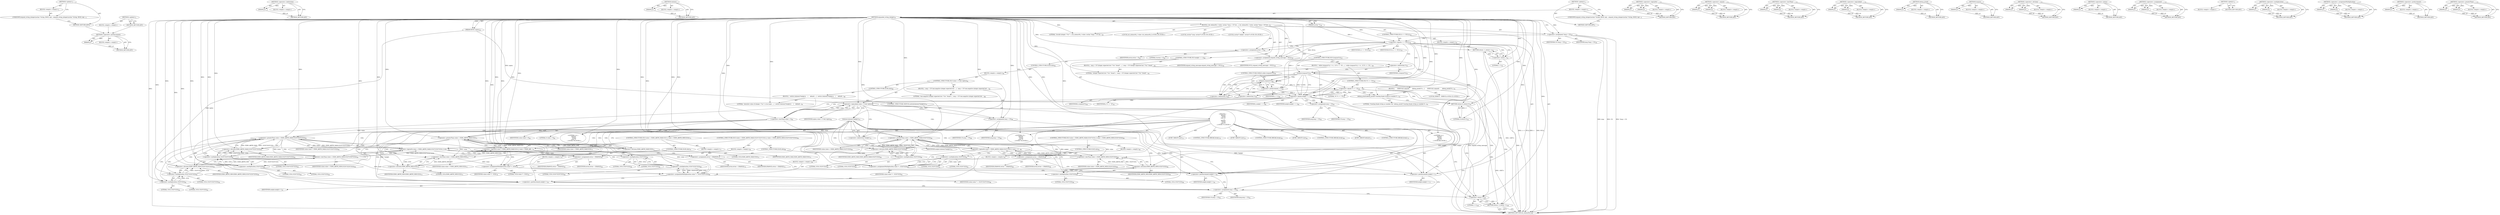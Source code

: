 digraph "&lt;operator&gt;.greaterThan" {
vulnerable_6 [label=<(METHOD,&lt;global&gt;)<SUB>1</SUB>>];
vulnerable_7 [label=<(BLOCK,&lt;empty&gt;,&lt;empty&gt;)<SUB>1</SUB>>];
vulnerable_8 [label=<(UNKNOWN,expand_string_integer(uschar *string, BOOL ispl...,expand_string_integer(uschar *string, BOOL ispl...)<SUB>1</SUB>>];
vulnerable_9 [label=<(METHOD_RETURN,ANY)<SUB>1</SUB>>];
vulnerable_14 [label=<(METHOD,&lt;global&gt;)<SUB>1</SUB>>];
vulnerable_15 [label=<(BLOCK,&lt;empty&gt;,&lt;empty&gt;)>];
vulnerable_16 [label=<(METHOD_RETURN,ANY)>];
fixed_291 [label=<(METHOD,&lt;operator&gt;.postIncrement)>];
fixed_292 [label=<(PARAM,p1)>];
fixed_293 [label=<(BLOCK,&lt;empty&gt;,&lt;empty&gt;)>];
fixed_294 [label=<(METHOD_RETURN,ANY)>];
fixed_245 [label=<(METHOD,&lt;operator&gt;.indirection)>];
fixed_246 [label=<(PARAM,p1)>];
fixed_247 [label=<(BLOCK,&lt;empty&gt;,&lt;empty&gt;)>];
fixed_248 [label=<(METHOD_RETURN,ANY)>];
fixed_267 [label=<(METHOD,tolower)>];
fixed_268 [label=<(PARAM,p1)>];
fixed_269 [label=<(BLOCK,&lt;empty&gt;,&lt;empty&gt;)>];
fixed_270 [label=<(METHOD_RETURN,ANY)>];
fixed_6 [label=<(METHOD,&lt;global&gt;)<SUB>1</SUB>>];
fixed_7 [label=<(BLOCK,&lt;empty&gt;,&lt;empty&gt;)<SUB>1</SUB>>];
fixed_8 [label=<(UNKNOWN,expand_string_integer(uschar *string, BOOL ispl...,expand_string_integer(uschar *string, BOOL ispl...)<SUB>1</SUB>>];
fixed_9 [label=<(METHOD,expanded_string_integer)<SUB>25</SUB>>];
fixed_10 [label=<(PARAM,uschar *s)<SUB>26</SUB>>];
fixed_11 [label=<(PARAM,BOOL isplus)<SUB>26</SUB>>];
fixed_12 [label=<(BLOCK,{
 int_eximarith_t value;
 uschar *msg = US&quot;inv...,{
 int_eximarith_t value;
 uschar *msg = US&quot;inv...)<SUB>27</SUB>>];
fixed_13 [label="<(LOCAL,int_eximarith_t value: int_eximarith_t)<SUB>28</SUB>>"];
fixed_14 [label="<(LOCAL,uschar* msg: uschar*)<SUB>29</SUB>>"];
fixed_15 [label=<(&lt;operator&gt;.assignment,*msg = US)<SUB>29</SUB>>];
fixed_16 [label=<(IDENTIFIER,msg,*msg = US)<SUB>29</SUB>>];
fixed_17 [label=<(IDENTIFIER,US,*msg = US)<SUB>29</SUB>>];
fixed_18 [label=<(LITERAL,&quot;invalid integer \&quot;%s\&quot;&quot;,{
 int_eximarith_t value;
 uschar *msg = US&quot;inv...)<SUB>29</SUB>>];
fixed_19 [label="<(LOCAL,uschar* endptr: uschar*)<SUB>30</SUB>>"];
fixed_20 [label=<(CONTROL_STRUCTURE,IF,if (s == NULL))<SUB>33</SUB>>];
fixed_21 [label=<(&lt;operator&gt;.equals,s == NULL)<SUB>33</SUB>>];
fixed_22 [label=<(IDENTIFIER,s,s == NULL)<SUB>33</SUB>>];
fixed_23 [label=<(IDENTIFIER,NULL,s == NULL)<SUB>33</SUB>>];
fixed_24 [label=<(BLOCK,&lt;empty&gt;,&lt;empty&gt;)<SUB>33</SUB>>];
fixed_25 [label=<(RETURN,return -1;,return -1;)<SUB>33</SUB>>];
fixed_26 [label=<(&lt;operator&gt;.minus,-1)<SUB>33</SUB>>];
fixed_27 [label=<(LITERAL,1,-1)<SUB>33</SUB>>];
fixed_28 [label=<(&lt;operator&gt;.assignment,errno = 0)<SUB>39</SUB>>];
fixed_29 [label=<(IDENTIFIER,errno,errno = 0)<SUB>39</SUB>>];
fixed_30 [label=<(LITERAL,0,errno = 0)<SUB>39</SUB>>];
fixed_31 [label=<(&lt;operator&gt;.assignment,expand_string_message = NULL)<SUB>40</SUB>>];
fixed_32 [label=<(IDENTIFIER,expand_string_message,expand_string_message = NULL)<SUB>40</SUB>>];
fixed_33 [label=<(IDENTIFIER,NULL,expand_string_message = NULL)<SUB>40</SUB>>];
fixed_34 [label=<(CONTROL_STRUCTURE,IF,if (isspace(*s)))<SUB>47</SUB>>];
fixed_35 [label=<(isspace,isspace(*s))<SUB>47</SUB>>];
fixed_36 [label=<(&lt;operator&gt;.indirection,*s)<SUB>47</SUB>>];
fixed_37 [label=<(IDENTIFIER,s,isspace(*s))<SUB>47</SUB>>];
fixed_38 [label=<(BLOCK,{
  while (isspace(*s)) ++s;
  if (*s == '\0')
...,{
  while (isspace(*s)) ++s;
  if (*s == '\0')
...)<SUB>48</SUB>>];
fixed_39 [label=<(CONTROL_STRUCTURE,WHILE,while (isspace(*s)))<SUB>49</SUB>>];
fixed_40 [label=<(isspace,isspace(*s))<SUB>49</SUB>>];
fixed_41 [label=<(&lt;operator&gt;.indirection,*s)<SUB>49</SUB>>];
fixed_42 [label=<(IDENTIFIER,s,isspace(*s))<SUB>49</SUB>>];
fixed_43 [label=<(&lt;operator&gt;.preIncrement,++s)<SUB>49</SUB>>];
fixed_44 [label=<(IDENTIFIER,s,++s)<SUB>49</SUB>>];
fixed_45 [label=<(CONTROL_STRUCTURE,IF,if (*s == '\0'))<SUB>50</SUB>>];
fixed_46 [label=<(&lt;operator&gt;.equals,*s == '\0')<SUB>50</SUB>>];
fixed_47 [label=<(&lt;operator&gt;.indirection,*s)<SUB>50</SUB>>];
fixed_48 [label=<(IDENTIFIER,s,*s == '\0')<SUB>50</SUB>>];
fixed_49 [label=<(LITERAL,'\0',*s == '\0')<SUB>50</SUB>>];
fixed_50 [label=<(BLOCK,{
      DEBUG(D_expand)
       debug_printf(&quot;tr...,{
      DEBUG(D_expand)
       debug_printf(&quot;tr...)<SUB>51</SUB>>];
fixed_51 [label="<(LOCAL,DEBUG : DEBUG)<SUB>52</SUB>>"];
fixed_52 [label=<(debug_printf,debug_printf(&quot;treating blank string as number 0...)<SUB>53</SUB>>];
fixed_53 [label=<(LITERAL,&quot;treating blank string as number 0\n&quot;,debug_printf(&quot;treating blank string as number 0...)<SUB>53</SUB>>];
fixed_54 [label=<(RETURN,return 0;,return 0;)<SUB>54</SUB>>];
fixed_55 [label=<(LITERAL,0,return 0;)<SUB>54</SUB>>];
fixed_56 [label=<(CONTROL_STRUCTURE,IF,if (endptr == s))<SUB>60</SUB>>];
fixed_57 [label=<(&lt;operator&gt;.equals,endptr == s)<SUB>60</SUB>>];
fixed_58 [label=<(IDENTIFIER,endptr,endptr == s)<SUB>60</SUB>>];
fixed_59 [label=<(IDENTIFIER,s,endptr == s)<SUB>60</SUB>>];
fixed_60 [label=<(BLOCK,{
  msg = US&quot;integer expected but \&quot;%s\&quot; found&quot;...,{
  msg = US&quot;integer expected but \&quot;%s\&quot; found&quot;...)<SUB>61</SUB>>];
fixed_61 [label=<(&lt;operator&gt;.assignment,msg = US)<SUB>62</SUB>>];
fixed_62 [label=<(IDENTIFIER,msg,msg = US)<SUB>62</SUB>>];
fixed_63 [label=<(IDENTIFIER,US,msg = US)<SUB>62</SUB>>];
fixed_64 [label=<(LITERAL,&quot;integer expected but \&quot;%s\&quot; found&quot;,{
  msg = US&quot;integer expected but \&quot;%s\&quot; found&quot;...)<SUB>62</SUB>>];
fixed_65 [label=<(CONTROL_STRUCTURE,ELSE,else)<SUB>64</SUB>>];
fixed_66 [label=<(BLOCK,&lt;empty&gt;,&lt;empty&gt;)<SUB>64</SUB>>];
fixed_67 [label=<(CONTROL_STRUCTURE,IF,if (value &lt; 0 &amp;&amp; isplus))<SUB>64</SUB>>];
fixed_68 [label=<(&lt;operator&gt;.logicalAnd,value &lt; 0 &amp;&amp; isplus)<SUB>64</SUB>>];
fixed_69 [label=<(&lt;operator&gt;.lessThan,value &lt; 0)<SUB>64</SUB>>];
fixed_70 [label=<(IDENTIFIER,value,value &lt; 0)<SUB>64</SUB>>];
fixed_71 [label=<(LITERAL,0,value &lt; 0)<SUB>64</SUB>>];
fixed_72 [label=<(IDENTIFIER,isplus,value &lt; 0 &amp;&amp; isplus)<SUB>64</SUB>>];
fixed_73 [label=<(BLOCK,{
  msg = US&quot;non-negative integer expected but ...,{
  msg = US&quot;non-negative integer expected but ...)<SUB>65</SUB>>];
fixed_74 [label=<(&lt;operator&gt;.assignment,msg = US)<SUB>66</SUB>>];
fixed_75 [label=<(IDENTIFIER,msg,msg = US)<SUB>66</SUB>>];
fixed_76 [label=<(IDENTIFIER,US,msg = US)<SUB>66</SUB>>];
fixed_77 [label=<(LITERAL,&quot;non-negative integer expected but \&quot;%s\&quot; found&quot;,{
  msg = US&quot;non-negative integer expected but ...)<SUB>66</SUB>>];
fixed_78 [label=<(CONTROL_STRUCTURE,ELSE,else)<SUB>69</SUB>>];
fixed_79 [label=<(BLOCK,{
  switch (tolower(*endptr))
    {
    default...,{
  switch (tolower(*endptr))
    {
    default...)<SUB>69</SUB>>];
fixed_80 [label=<(CONTROL_STRUCTURE,SWITCH,switch(tolower(*endptr)))<SUB>70</SUB>>];
fixed_81 [label=<(tolower,tolower(*endptr))<SUB>70</SUB>>];
fixed_82 [label=<(&lt;operator&gt;.indirection,*endptr)<SUB>70</SUB>>];
fixed_83 [label=<(IDENTIFIER,endptr,tolower(*endptr))<SUB>70</SUB>>];
fixed_84 [label="<(BLOCK,{
    default:
      break;
    case 'k':
     ...,{
    default:
      break;
    case 'k':
     ...)<SUB>71</SUB>>"];
fixed_85 [label=<(JUMP_TARGET,default)<SUB>72</SUB>>];
fixed_86 [label=<(CONTROL_STRUCTURE,BREAK,break;)<SUB>73</SUB>>];
fixed_87 [label=<(JUMP_TARGET,case)<SUB>74</SUB>>];
fixed_88 [label="<(LITERAL,'k',{
    default:
      break;
    case 'k':
     ...)<SUB>74</SUB>>"];
fixed_89 [label=<(CONTROL_STRUCTURE,IF,if (value &gt; EXIM_ARITH_MAX/1024 || value &lt; EXIM_ARITH_MIN/1024))<SUB>75</SUB>>];
fixed_90 [label=<(&lt;operator&gt;.logicalOr,value &gt; EXIM_ARITH_MAX/1024 || value &lt; EXIM_ARI...)<SUB>75</SUB>>];
fixed_91 [label=<(&lt;operator&gt;.greaterThan,value &gt; EXIM_ARITH_MAX/1024)<SUB>75</SUB>>];
fixed_92 [label=<(IDENTIFIER,value,value &gt; EXIM_ARITH_MAX/1024)<SUB>75</SUB>>];
fixed_93 [label=<(&lt;operator&gt;.division,EXIM_ARITH_MAX/1024)<SUB>75</SUB>>];
fixed_94 [label=<(IDENTIFIER,EXIM_ARITH_MAX,EXIM_ARITH_MAX/1024)<SUB>75</SUB>>];
fixed_95 [label=<(LITERAL,1024,EXIM_ARITH_MAX/1024)<SUB>75</SUB>>];
fixed_96 [label=<(&lt;operator&gt;.lessThan,value &lt; EXIM_ARITH_MIN/1024)<SUB>75</SUB>>];
fixed_97 [label=<(IDENTIFIER,value,value &lt; EXIM_ARITH_MIN/1024)<SUB>75</SUB>>];
fixed_98 [label=<(&lt;operator&gt;.division,EXIM_ARITH_MIN/1024)<SUB>75</SUB>>];
fixed_99 [label=<(IDENTIFIER,EXIM_ARITH_MIN,EXIM_ARITH_MIN/1024)<SUB>75</SUB>>];
fixed_100 [label=<(LITERAL,1024,EXIM_ARITH_MIN/1024)<SUB>75</SUB>>];
fixed_101 [label=<(BLOCK,&lt;empty&gt;,&lt;empty&gt;)<SUB>75</SUB>>];
fixed_102 [label=<(&lt;operator&gt;.assignment,errno = ERANGE)<SUB>75</SUB>>];
fixed_103 [label=<(IDENTIFIER,errno,errno = ERANGE)<SUB>75</SUB>>];
fixed_104 [label=<(IDENTIFIER,ERANGE,errno = ERANGE)<SUB>75</SUB>>];
fixed_105 [label=<(CONTROL_STRUCTURE,ELSE,else)<SUB>76</SUB>>];
fixed_106 [label=<(BLOCK,&lt;empty&gt;,&lt;empty&gt;)<SUB>76</SUB>>];
fixed_107 [label=<(&lt;operator&gt;.assignmentMultiplication,value *= 1024)<SUB>76</SUB>>];
fixed_108 [label=<(IDENTIFIER,value,value *= 1024)<SUB>76</SUB>>];
fixed_109 [label=<(LITERAL,1024,value *= 1024)<SUB>76</SUB>>];
fixed_110 [label=<(&lt;operator&gt;.postIncrement,endptr++)<SUB>77</SUB>>];
fixed_111 [label=<(IDENTIFIER,endptr,endptr++)<SUB>77</SUB>>];
fixed_112 [label=<(CONTROL_STRUCTURE,BREAK,break;)<SUB>78</SUB>>];
fixed_113 [label=<(JUMP_TARGET,case)<SUB>79</SUB>>];
fixed_114 [label="<(LITERAL,'m',{
    default:
      break;
    case 'k':
     ...)<SUB>79</SUB>>"];
fixed_115 [label=<(CONTROL_STRUCTURE,IF,if (value &gt; EXIM_ARITH_MAX/(1024*1024) || value &lt; EXIM_ARITH_MIN/(1024*1024)))<SUB>80</SUB>>];
fixed_116 [label=<(&lt;operator&gt;.logicalOr,value &gt; EXIM_ARITH_MAX/(1024*1024) || value &lt; E...)<SUB>80</SUB>>];
fixed_117 [label=<(&lt;operator&gt;.greaterThan,value &gt; EXIM_ARITH_MAX/(1024*1024))<SUB>80</SUB>>];
fixed_118 [label=<(IDENTIFIER,value,value &gt; EXIM_ARITH_MAX/(1024*1024))<SUB>80</SUB>>];
fixed_119 [label=<(&lt;operator&gt;.division,EXIM_ARITH_MAX/(1024*1024))<SUB>80</SUB>>];
fixed_120 [label=<(IDENTIFIER,EXIM_ARITH_MAX,EXIM_ARITH_MAX/(1024*1024))<SUB>80</SUB>>];
fixed_121 [label=<(&lt;operator&gt;.multiplication,1024*1024)<SUB>80</SUB>>];
fixed_122 [label=<(LITERAL,1024,1024*1024)<SUB>80</SUB>>];
fixed_123 [label=<(LITERAL,1024,1024*1024)<SUB>80</SUB>>];
fixed_124 [label=<(&lt;operator&gt;.lessThan,value &lt; EXIM_ARITH_MIN/(1024*1024))<SUB>80</SUB>>];
fixed_125 [label=<(IDENTIFIER,value,value &lt; EXIM_ARITH_MIN/(1024*1024))<SUB>80</SUB>>];
fixed_126 [label=<(&lt;operator&gt;.division,EXIM_ARITH_MIN/(1024*1024))<SUB>80</SUB>>];
fixed_127 [label=<(IDENTIFIER,EXIM_ARITH_MIN,EXIM_ARITH_MIN/(1024*1024))<SUB>80</SUB>>];
fixed_128 [label=<(&lt;operator&gt;.multiplication,1024*1024)<SUB>80</SUB>>];
fixed_129 [label=<(LITERAL,1024,1024*1024)<SUB>80</SUB>>];
fixed_130 [label=<(LITERAL,1024,1024*1024)<SUB>80</SUB>>];
fixed_131 [label=<(BLOCK,&lt;empty&gt;,&lt;empty&gt;)<SUB>80</SUB>>];
fixed_132 [label=<(&lt;operator&gt;.assignment,errno = ERANGE)<SUB>80</SUB>>];
fixed_133 [label=<(IDENTIFIER,errno,errno = ERANGE)<SUB>80</SUB>>];
fixed_134 [label=<(IDENTIFIER,ERANGE,errno = ERANGE)<SUB>80</SUB>>];
fixed_135 [label=<(CONTROL_STRUCTURE,ELSE,else)<SUB>81</SUB>>];
fixed_136 [label=<(BLOCK,&lt;empty&gt;,&lt;empty&gt;)<SUB>81</SUB>>];
fixed_137 [label=<(&lt;operator&gt;.assignmentMultiplication,value *= 1024*1024)<SUB>81</SUB>>];
fixed_138 [label=<(IDENTIFIER,value,value *= 1024*1024)<SUB>81</SUB>>];
fixed_139 [label=<(&lt;operator&gt;.multiplication,1024*1024)<SUB>81</SUB>>];
fixed_140 [label=<(LITERAL,1024,1024*1024)<SUB>81</SUB>>];
fixed_141 [label=<(LITERAL,1024,1024*1024)<SUB>81</SUB>>];
fixed_142 [label=<(&lt;operator&gt;.postIncrement,endptr++)<SUB>82</SUB>>];
fixed_143 [label=<(IDENTIFIER,endptr,endptr++)<SUB>82</SUB>>];
fixed_144 [label=<(CONTROL_STRUCTURE,BREAK,break;)<SUB>83</SUB>>];
fixed_145 [label=<(JUMP_TARGET,case)<SUB>84</SUB>>];
fixed_146 [label="<(LITERAL,'g',{
    default:
      break;
    case 'k':
     ...)<SUB>84</SUB>>"];
fixed_147 [label=<(CONTROL_STRUCTURE,IF,if (value &gt; EXIM_ARITH_MAX/(1024*1024*1024) || value &lt; EXIM_ARITH_MIN/(1024*1024*1024)))<SUB>85</SUB>>];
fixed_148 [label=<(&lt;operator&gt;.logicalOr,value &gt; EXIM_ARITH_MAX/(1024*1024*1024) || valu...)<SUB>85</SUB>>];
fixed_149 [label=<(&lt;operator&gt;.greaterThan,value &gt; EXIM_ARITH_MAX/(1024*1024*1024))<SUB>85</SUB>>];
fixed_150 [label=<(IDENTIFIER,value,value &gt; EXIM_ARITH_MAX/(1024*1024*1024))<SUB>85</SUB>>];
fixed_151 [label=<(&lt;operator&gt;.division,EXIM_ARITH_MAX/(1024*1024*1024))<SUB>85</SUB>>];
fixed_152 [label=<(IDENTIFIER,EXIM_ARITH_MAX,EXIM_ARITH_MAX/(1024*1024*1024))<SUB>85</SUB>>];
fixed_153 [label=<(&lt;operator&gt;.multiplication,1024*1024*1024)<SUB>85</SUB>>];
fixed_154 [label=<(&lt;operator&gt;.multiplication,1024*1024)<SUB>85</SUB>>];
fixed_155 [label=<(LITERAL,1024,1024*1024)<SUB>85</SUB>>];
fixed_156 [label=<(LITERAL,1024,1024*1024)<SUB>85</SUB>>];
fixed_157 [label=<(LITERAL,1024,1024*1024*1024)<SUB>85</SUB>>];
fixed_158 [label=<(&lt;operator&gt;.lessThan,value &lt; EXIM_ARITH_MIN/(1024*1024*1024))<SUB>85</SUB>>];
fixed_159 [label=<(IDENTIFIER,value,value &lt; EXIM_ARITH_MIN/(1024*1024*1024))<SUB>85</SUB>>];
fixed_160 [label=<(&lt;operator&gt;.division,EXIM_ARITH_MIN/(1024*1024*1024))<SUB>85</SUB>>];
fixed_161 [label=<(IDENTIFIER,EXIM_ARITH_MIN,EXIM_ARITH_MIN/(1024*1024*1024))<SUB>85</SUB>>];
fixed_162 [label=<(&lt;operator&gt;.multiplication,1024*1024*1024)<SUB>85</SUB>>];
fixed_163 [label=<(&lt;operator&gt;.multiplication,1024*1024)<SUB>85</SUB>>];
fixed_164 [label=<(LITERAL,1024,1024*1024)<SUB>85</SUB>>];
fixed_165 [label=<(LITERAL,1024,1024*1024)<SUB>85</SUB>>];
fixed_166 [label=<(LITERAL,1024,1024*1024*1024)<SUB>85</SUB>>];
fixed_167 [label=<(BLOCK,&lt;empty&gt;,&lt;empty&gt;)<SUB>85</SUB>>];
fixed_168 [label=<(&lt;operator&gt;.assignment,errno = ERANGE)<SUB>85</SUB>>];
fixed_169 [label=<(IDENTIFIER,errno,errno = ERANGE)<SUB>85</SUB>>];
fixed_170 [label=<(IDENTIFIER,ERANGE,errno = ERANGE)<SUB>85</SUB>>];
fixed_171 [label=<(CONTROL_STRUCTURE,ELSE,else)<SUB>86</SUB>>];
fixed_172 [label=<(BLOCK,&lt;empty&gt;,&lt;empty&gt;)<SUB>86</SUB>>];
fixed_173 [label=<(&lt;operator&gt;.assignmentMultiplication,value *= 1024*1024*1024)<SUB>86</SUB>>];
fixed_174 [label=<(IDENTIFIER,value,value *= 1024*1024*1024)<SUB>86</SUB>>];
fixed_175 [label=<(&lt;operator&gt;.multiplication,1024*1024*1024)<SUB>86</SUB>>];
fixed_176 [label=<(&lt;operator&gt;.multiplication,1024*1024)<SUB>86</SUB>>];
fixed_177 [label=<(LITERAL,1024,1024*1024)<SUB>86</SUB>>];
fixed_178 [label=<(LITERAL,1024,1024*1024)<SUB>86</SUB>>];
fixed_179 [label=<(LITERAL,1024,1024*1024*1024)<SUB>86</SUB>>];
fixed_180 [label=<(&lt;operator&gt;.postIncrement,endptr++)<SUB>87</SUB>>];
fixed_181 [label=<(IDENTIFIER,endptr,endptr++)<SUB>87</SUB>>];
fixed_182 [label=<(CONTROL_STRUCTURE,BREAK,break;)<SUB>88</SUB>>];
fixed_183 [label=<(&lt;operator&gt;.assignment,msg = US)<SUB>91</SUB>>];
fixed_184 [label=<(IDENTIFIER,msg,msg = US)<SUB>91</SUB>>];
fixed_185 [label=<(IDENTIFIER,US,msg = US)<SUB>91</SUB>>];
fixed_186 [label=<(LITERAL,&quot;absolute value of integer \&quot;%s\&quot; is too large ...,{
  switch (tolower(*endptr))
    {
    default...)<SUB>91</SUB>>];
fixed_187 [label=<(RETURN,return -2;,return -2;)<SUB>100</SUB>>];
fixed_188 [label=<(&lt;operator&gt;.minus,-2)<SUB>100</SUB>>];
fixed_189 [label=<(LITERAL,2,-2)<SUB>100</SUB>>];
fixed_190 [label=<(METHOD_RETURN,int_eximarith_t)<SUB>25</SUB>>];
fixed_192 [label=<(METHOD_RETURN,ANY)<SUB>1</SUB>>];
fixed_271 [label=<(METHOD,&lt;operator&gt;.logicalOr)>];
fixed_272 [label=<(PARAM,p1)>];
fixed_273 [label=<(PARAM,p2)>];
fixed_274 [label=<(BLOCK,&lt;empty&gt;,&lt;empty&gt;)>];
fixed_275 [label=<(METHOD_RETURN,ANY)>];
fixed_232 [label=<(METHOD,&lt;operator&gt;.equals)>];
fixed_233 [label=<(PARAM,p1)>];
fixed_234 [label=<(PARAM,p2)>];
fixed_235 [label=<(BLOCK,&lt;empty&gt;,&lt;empty&gt;)>];
fixed_236 [label=<(METHOD_RETURN,ANY)>];
fixed_262 [label=<(METHOD,&lt;operator&gt;.lessThan)>];
fixed_263 [label=<(PARAM,p1)>];
fixed_264 [label=<(PARAM,p2)>];
fixed_265 [label=<(BLOCK,&lt;empty&gt;,&lt;empty&gt;)>];
fixed_266 [label=<(METHOD_RETURN,ANY)>];
fixed_257 [label=<(METHOD,&lt;operator&gt;.logicalAnd)>];
fixed_258 [label=<(PARAM,p1)>];
fixed_259 [label=<(PARAM,p2)>];
fixed_260 [label=<(BLOCK,&lt;empty&gt;,&lt;empty&gt;)>];
fixed_261 [label=<(METHOD_RETURN,ANY)>];
fixed_253 [label=<(METHOD,debug_printf)>];
fixed_254 [label=<(PARAM,p1)>];
fixed_255 [label=<(BLOCK,&lt;empty&gt;,&lt;empty&gt;)>];
fixed_256 [label=<(METHOD_RETURN,ANY)>];
fixed_241 [label=<(METHOD,isspace)>];
fixed_242 [label=<(PARAM,p1)>];
fixed_243 [label=<(BLOCK,&lt;empty&gt;,&lt;empty&gt;)>];
fixed_244 [label=<(METHOD_RETURN,ANY)>];
fixed_281 [label=<(METHOD,&lt;operator&gt;.division)>];
fixed_282 [label=<(PARAM,p1)>];
fixed_283 [label=<(PARAM,p2)>];
fixed_284 [label=<(BLOCK,&lt;empty&gt;,&lt;empty&gt;)>];
fixed_285 [label=<(METHOD_RETURN,ANY)>];
fixed_237 [label=<(METHOD,&lt;operator&gt;.minus)>];
fixed_238 [label=<(PARAM,p1)>];
fixed_239 [label=<(BLOCK,&lt;empty&gt;,&lt;empty&gt;)>];
fixed_240 [label=<(METHOD_RETURN,ANY)>];
fixed_227 [label=<(METHOD,&lt;operator&gt;.assignment)>];
fixed_228 [label=<(PARAM,p1)>];
fixed_229 [label=<(PARAM,p2)>];
fixed_230 [label=<(BLOCK,&lt;empty&gt;,&lt;empty&gt;)>];
fixed_231 [label=<(METHOD_RETURN,ANY)>];
fixed_221 [label=<(METHOD,&lt;global&gt;)<SUB>1</SUB>>];
fixed_222 [label=<(BLOCK,&lt;empty&gt;,&lt;empty&gt;)>];
fixed_223 [label=<(METHOD_RETURN,ANY)>];
fixed_295 [label=<(METHOD,&lt;operator&gt;.multiplication)>];
fixed_296 [label=<(PARAM,p1)>];
fixed_297 [label=<(PARAM,p2)>];
fixed_298 [label=<(BLOCK,&lt;empty&gt;,&lt;empty&gt;)>];
fixed_299 [label=<(METHOD_RETURN,ANY)>];
fixed_286 [label=<(METHOD,&lt;operator&gt;.assignmentMultiplication)>];
fixed_287 [label=<(PARAM,p1)>];
fixed_288 [label=<(PARAM,p2)>];
fixed_289 [label=<(BLOCK,&lt;empty&gt;,&lt;empty&gt;)>];
fixed_290 [label=<(METHOD_RETURN,ANY)>];
fixed_249 [label=<(METHOD,&lt;operator&gt;.preIncrement)>];
fixed_250 [label=<(PARAM,p1)>];
fixed_251 [label=<(BLOCK,&lt;empty&gt;,&lt;empty&gt;)>];
fixed_252 [label=<(METHOD_RETURN,ANY)>];
fixed_276 [label=<(METHOD,&lt;operator&gt;.greaterThan)>];
fixed_277 [label=<(PARAM,p1)>];
fixed_278 [label=<(PARAM,p2)>];
fixed_279 [label=<(BLOCK,&lt;empty&gt;,&lt;empty&gt;)>];
fixed_280 [label=<(METHOD_RETURN,ANY)>];
vulnerable_6 -> vulnerable_7  [key=0, label="AST: "];
vulnerable_6 -> vulnerable_9  [key=0, label="AST: "];
vulnerable_6 -> vulnerable_8  [key=0, label="CFG: "];
vulnerable_7 -> vulnerable_8  [key=0, label="AST: "];
vulnerable_8 -> vulnerable_9  [key=0, label="CFG: "];
vulnerable_9 -> fixed_291  [key=0];
vulnerable_14 -> vulnerable_15  [key=0, label="AST: "];
vulnerable_14 -> vulnerable_16  [key=0, label="AST: "];
vulnerable_14 -> vulnerable_16  [key=1, label="CFG: "];
vulnerable_15 -> fixed_291  [key=0];
vulnerable_16 -> fixed_291  [key=0];
fixed_291 -> fixed_292  [key=0, label="AST: "];
fixed_291 -> fixed_292  [key=1, label="DDG: "];
fixed_291 -> fixed_293  [key=0, label="AST: "];
fixed_291 -> fixed_294  [key=0, label="AST: "];
fixed_291 -> fixed_294  [key=1, label="CFG: "];
fixed_292 -> fixed_294  [key=0, label="DDG: p1"];
fixed_245 -> fixed_246  [key=0, label="AST: "];
fixed_245 -> fixed_246  [key=1, label="DDG: "];
fixed_245 -> fixed_247  [key=0, label="AST: "];
fixed_245 -> fixed_248  [key=0, label="AST: "];
fixed_245 -> fixed_248  [key=1, label="CFG: "];
fixed_246 -> fixed_248  [key=0, label="DDG: p1"];
fixed_267 -> fixed_268  [key=0, label="AST: "];
fixed_267 -> fixed_268  [key=1, label="DDG: "];
fixed_267 -> fixed_269  [key=0, label="AST: "];
fixed_267 -> fixed_270  [key=0, label="AST: "];
fixed_267 -> fixed_270  [key=1, label="CFG: "];
fixed_268 -> fixed_270  [key=0, label="DDG: p1"];
fixed_6 -> fixed_7  [key=0, label="AST: "];
fixed_6 -> fixed_192  [key=0, label="AST: "];
fixed_6 -> fixed_8  [key=0, label="CFG: "];
fixed_7 -> fixed_8  [key=0, label="AST: "];
fixed_7 -> fixed_9  [key=0, label="AST: "];
fixed_8 -> fixed_192  [key=0, label="CFG: "];
fixed_9 -> fixed_10  [key=0, label="AST: "];
fixed_9 -> fixed_10  [key=1, label="DDG: "];
fixed_9 -> fixed_11  [key=0, label="AST: "];
fixed_9 -> fixed_11  [key=1, label="DDG: "];
fixed_9 -> fixed_12  [key=0, label="AST: "];
fixed_9 -> fixed_190  [key=0, label="AST: "];
fixed_9 -> fixed_15  [key=0, label="CFG: "];
fixed_9 -> fixed_15  [key=1, label="DDG: "];
fixed_9 -> fixed_18  [key=0, label="DDG: "];
fixed_9 -> fixed_28  [key=0, label="DDG: "];
fixed_9 -> fixed_31  [key=0, label="DDG: "];
fixed_9 -> fixed_21  [key=0, label="DDG: "];
fixed_9 -> fixed_57  [key=0, label="DDG: "];
fixed_9 -> fixed_61  [key=0, label="DDG: "];
fixed_9 -> fixed_64  [key=0, label="DDG: "];
fixed_9 -> fixed_188  [key=0, label="DDG: "];
fixed_9 -> fixed_26  [key=0, label="DDG: "];
fixed_9 -> fixed_43  [key=0, label="DDG: "];
fixed_9 -> fixed_46  [key=0, label="DDG: "];
fixed_9 -> fixed_54  [key=0, label="DDG: "];
fixed_9 -> fixed_52  [key=0, label="DDG: "];
fixed_9 -> fixed_55  [key=0, label="DDG: "];
fixed_9 -> fixed_68  [key=0, label="DDG: "];
fixed_9 -> fixed_74  [key=0, label="DDG: "];
fixed_9 -> fixed_77  [key=0, label="DDG: "];
fixed_9 -> fixed_69  [key=0, label="DDG: "];
fixed_9 -> fixed_183  [key=0, label="DDG: "];
fixed_9 -> fixed_186  [key=0, label="DDG: "];
fixed_9 -> fixed_88  [key=0, label="DDG: "];
fixed_9 -> fixed_114  [key=0, label="DDG: "];
fixed_9 -> fixed_146  [key=0, label="DDG: "];
fixed_9 -> fixed_110  [key=0, label="DDG: "];
fixed_9 -> fixed_142  [key=0, label="DDG: "];
fixed_9 -> fixed_180  [key=0, label="DDG: "];
fixed_9 -> fixed_102  [key=0, label="DDG: "];
fixed_9 -> fixed_132  [key=0, label="DDG: "];
fixed_9 -> fixed_168  [key=0, label="DDG: "];
fixed_9 -> fixed_91  [key=0, label="DDG: "];
fixed_9 -> fixed_96  [key=0, label="DDG: "];
fixed_9 -> fixed_107  [key=0, label="DDG: "];
fixed_9 -> fixed_117  [key=0, label="DDG: "];
fixed_9 -> fixed_124  [key=0, label="DDG: "];
fixed_9 -> fixed_149  [key=0, label="DDG: "];
fixed_9 -> fixed_158  [key=0, label="DDG: "];
fixed_9 -> fixed_93  [key=0, label="DDG: "];
fixed_9 -> fixed_98  [key=0, label="DDG: "];
fixed_9 -> fixed_119  [key=0, label="DDG: "];
fixed_9 -> fixed_126  [key=0, label="DDG: "];
fixed_9 -> fixed_137  [key=0, label="DDG: "];
fixed_9 -> fixed_151  [key=0, label="DDG: "];
fixed_9 -> fixed_160  [key=0, label="DDG: "];
fixed_9 -> fixed_173  [key=0, label="DDG: "];
fixed_9 -> fixed_121  [key=0, label="DDG: "];
fixed_9 -> fixed_128  [key=0, label="DDG: "];
fixed_9 -> fixed_139  [key=0, label="DDG: "];
fixed_9 -> fixed_153  [key=0, label="DDG: "];
fixed_9 -> fixed_162  [key=0, label="DDG: "];
fixed_9 -> fixed_175  [key=0, label="DDG: "];
fixed_9 -> fixed_154  [key=0, label="DDG: "];
fixed_9 -> fixed_163  [key=0, label="DDG: "];
fixed_9 -> fixed_176  [key=0, label="DDG: "];
fixed_10 -> fixed_21  [key=0, label="DDG: s"];
fixed_11 -> fixed_190  [key=0, label="DDG: isplus"];
fixed_11 -> fixed_68  [key=0, label="DDG: isplus"];
fixed_12 -> fixed_13  [key=0, label="AST: "];
fixed_12 -> fixed_14  [key=0, label="AST: "];
fixed_12 -> fixed_15  [key=0, label="AST: "];
fixed_12 -> fixed_18  [key=0, label="AST: "];
fixed_12 -> fixed_19  [key=0, label="AST: "];
fixed_12 -> fixed_20  [key=0, label="AST: "];
fixed_12 -> fixed_28  [key=0, label="AST: "];
fixed_12 -> fixed_31  [key=0, label="AST: "];
fixed_12 -> fixed_34  [key=0, label="AST: "];
fixed_12 -> fixed_56  [key=0, label="AST: "];
fixed_12 -> fixed_187  [key=0, label="AST: "];
fixed_15 -> fixed_16  [key=0, label="AST: "];
fixed_15 -> fixed_17  [key=0, label="AST: "];
fixed_15 -> fixed_21  [key=0, label="CFG: "];
fixed_15 -> fixed_190  [key=0, label="DDG: msg"];
fixed_15 -> fixed_190  [key=1, label="DDG: US"];
fixed_15 -> fixed_190  [key=2, label="DDG: *msg = US"];
fixed_20 -> fixed_21  [key=0, label="AST: "];
fixed_20 -> fixed_24  [key=0, label="AST: "];
fixed_21 -> fixed_22  [key=0, label="AST: "];
fixed_21 -> fixed_23  [key=0, label="AST: "];
fixed_21 -> fixed_26  [key=0, label="CFG: "];
fixed_21 -> fixed_26  [key=1, label="CDG: "];
fixed_21 -> fixed_28  [key=0, label="CFG: "];
fixed_21 -> fixed_28  [key=1, label="CDG: "];
fixed_21 -> fixed_190  [key=0, label="DDG: s"];
fixed_21 -> fixed_190  [key=1, label="DDG: NULL"];
fixed_21 -> fixed_190  [key=2, label="DDG: s == NULL"];
fixed_21 -> fixed_31  [key=0, label="DDG: NULL"];
fixed_21 -> fixed_31  [key=1, label="CDG: "];
fixed_21 -> fixed_57  [key=0, label="DDG: s"];
fixed_21 -> fixed_43  [key=0, label="DDG: s"];
fixed_21 -> fixed_25  [key=0, label="CDG: "];
fixed_21 -> fixed_35  [key=0, label="CDG: "];
fixed_21 -> fixed_36  [key=0, label="CDG: "];
fixed_24 -> fixed_25  [key=0, label="AST: "];
fixed_25 -> fixed_26  [key=0, label="AST: "];
fixed_25 -> fixed_190  [key=0, label="CFG: "];
fixed_25 -> fixed_190  [key=1, label="DDG: &lt;RET&gt;"];
fixed_26 -> fixed_27  [key=0, label="AST: "];
fixed_26 -> fixed_25  [key=0, label="CFG: "];
fixed_26 -> fixed_25  [key=1, label="DDG: -1"];
fixed_26 -> fixed_190  [key=0, label="DDG: -1"];
fixed_28 -> fixed_29  [key=0, label="AST: "];
fixed_28 -> fixed_30  [key=0, label="AST: "];
fixed_28 -> fixed_31  [key=0, label="CFG: "];
fixed_31 -> fixed_32  [key=0, label="AST: "];
fixed_31 -> fixed_33  [key=0, label="AST: "];
fixed_31 -> fixed_36  [key=0, label="CFG: "];
fixed_31 -> fixed_190  [key=0, label="DDG: expand_string_message"];
fixed_34 -> fixed_35  [key=0, label="AST: "];
fixed_34 -> fixed_38  [key=0, label="AST: "];
fixed_35 -> fixed_36  [key=0, label="AST: "];
fixed_35 -> fixed_41  [key=0, label="CFG: "];
fixed_35 -> fixed_41  [key=1, label="CDG: "];
fixed_35 -> fixed_57  [key=0, label="CFG: "];
fixed_35 -> fixed_57  [key=1, label="DDG: *s"];
fixed_35 -> fixed_57  [key=2, label="CDG: "];
fixed_35 -> fixed_40  [key=0, label="DDG: *s"];
fixed_35 -> fixed_40  [key=1, label="CDG: "];
fixed_35 -> fixed_188  [key=0, label="CDG: "];
fixed_35 -> fixed_187  [key=0, label="CDG: "];
fixed_35 -> fixed_47  [key=0, label="CDG: "];
fixed_35 -> fixed_46  [key=0, label="CDG: "];
fixed_36 -> fixed_37  [key=0, label="AST: "];
fixed_36 -> fixed_35  [key=0, label="CFG: "];
fixed_38 -> fixed_39  [key=0, label="AST: "];
fixed_38 -> fixed_45  [key=0, label="AST: "];
fixed_39 -> fixed_40  [key=0, label="AST: "];
fixed_39 -> fixed_43  [key=0, label="AST: "];
fixed_40 -> fixed_41  [key=0, label="AST: "];
fixed_40 -> fixed_41  [key=1, label="CDG: "];
fixed_40 -> fixed_43  [key=0, label="CFG: "];
fixed_40 -> fixed_43  [key=1, label="DDG: *s"];
fixed_40 -> fixed_43  [key=2, label="CDG: "];
fixed_40 -> fixed_47  [key=0, label="CFG: "];
fixed_40 -> fixed_46  [key=0, label="DDG: *s"];
fixed_40 -> fixed_40  [key=0, label="CDG: "];
fixed_41 -> fixed_42  [key=0, label="AST: "];
fixed_41 -> fixed_40  [key=0, label="CFG: "];
fixed_43 -> fixed_44  [key=0, label="AST: "];
fixed_43 -> fixed_41  [key=0, label="CFG: "];
fixed_43 -> fixed_57  [key=0, label="DDG: s"];
fixed_45 -> fixed_46  [key=0, label="AST: "];
fixed_45 -> fixed_50  [key=0, label="AST: "];
fixed_46 -> fixed_47  [key=0, label="AST: "];
fixed_46 -> fixed_49  [key=0, label="AST: "];
fixed_46 -> fixed_52  [key=0, label="CFG: "];
fixed_46 -> fixed_52  [key=1, label="CDG: "];
fixed_46 -> fixed_57  [key=0, label="CFG: "];
fixed_46 -> fixed_57  [key=1, label="DDG: *s"];
fixed_46 -> fixed_57  [key=2, label="CDG: "];
fixed_46 -> fixed_188  [key=0, label="CDG: "];
fixed_46 -> fixed_187  [key=0, label="CDG: "];
fixed_46 -> fixed_54  [key=0, label="CDG: "];
fixed_47 -> fixed_48  [key=0, label="AST: "];
fixed_47 -> fixed_46  [key=0, label="CFG: "];
fixed_50 -> fixed_51  [key=0, label="AST: "];
fixed_50 -> fixed_52  [key=0, label="AST: "];
fixed_50 -> fixed_54  [key=0, label="AST: "];
fixed_52 -> fixed_53  [key=0, label="AST: "];
fixed_52 -> fixed_54  [key=0, label="CFG: "];
fixed_54 -> fixed_55  [key=0, label="AST: "];
fixed_54 -> fixed_190  [key=0, label="CFG: "];
fixed_54 -> fixed_190  [key=1, label="DDG: &lt;RET&gt;"];
fixed_55 -> fixed_54  [key=0, label="DDG: 0"];
fixed_56 -> fixed_57  [key=0, label="AST: "];
fixed_56 -> fixed_60  [key=0, label="AST: "];
fixed_56 -> fixed_65  [key=0, label="AST: "];
fixed_57 -> fixed_58  [key=0, label="AST: "];
fixed_57 -> fixed_59  [key=0, label="AST: "];
fixed_57 -> fixed_61  [key=0, label="CFG: "];
fixed_57 -> fixed_61  [key=1, label="CDG: "];
fixed_57 -> fixed_69  [key=0, label="CFG: "];
fixed_57 -> fixed_69  [key=1, label="CDG: "];
fixed_57 -> fixed_110  [key=0, label="DDG: endptr"];
fixed_57 -> fixed_142  [key=0, label="DDG: endptr"];
fixed_57 -> fixed_180  [key=0, label="DDG: endptr"];
fixed_57 -> fixed_68  [key=0, label="CDG: "];
fixed_60 -> fixed_61  [key=0, label="AST: "];
fixed_60 -> fixed_64  [key=0, label="AST: "];
fixed_61 -> fixed_62  [key=0, label="AST: "];
fixed_61 -> fixed_63  [key=0, label="AST: "];
fixed_61 -> fixed_188  [key=0, label="CFG: "];
fixed_65 -> fixed_66  [key=0, label="AST: "];
fixed_66 -> fixed_67  [key=0, label="AST: "];
fixed_67 -> fixed_68  [key=0, label="AST: "];
fixed_67 -> fixed_73  [key=0, label="AST: "];
fixed_67 -> fixed_78  [key=0, label="AST: "];
fixed_68 -> fixed_69  [key=0, label="AST: "];
fixed_68 -> fixed_72  [key=0, label="AST: "];
fixed_68 -> fixed_74  [key=0, label="CFG: "];
fixed_68 -> fixed_74  [key=1, label="CDG: "];
fixed_68 -> fixed_82  [key=0, label="CFG: "];
fixed_68 -> fixed_82  [key=1, label="CDG: "];
fixed_68 -> fixed_81  [key=0, label="CDG: "];
fixed_68 -> fixed_183  [key=0, label="CDG: "];
fixed_69 -> fixed_70  [key=0, label="AST: "];
fixed_69 -> fixed_71  [key=0, label="AST: "];
fixed_69 -> fixed_68  [key=0, label="CFG: "];
fixed_69 -> fixed_68  [key=1, label="DDG: value"];
fixed_69 -> fixed_68  [key=2, label="DDG: 0"];
fixed_69 -> fixed_91  [key=0, label="DDG: value"];
fixed_69 -> fixed_117  [key=0, label="DDG: value"];
fixed_69 -> fixed_149  [key=0, label="DDG: value"];
fixed_73 -> fixed_74  [key=0, label="AST: "];
fixed_73 -> fixed_77  [key=0, label="AST: "];
fixed_74 -> fixed_75  [key=0, label="AST: "];
fixed_74 -> fixed_76  [key=0, label="AST: "];
fixed_74 -> fixed_188  [key=0, label="CFG: "];
fixed_78 -> fixed_79  [key=0, label="AST: "];
fixed_79 -> fixed_80  [key=0, label="AST: "];
fixed_79 -> fixed_183  [key=0, label="AST: "];
fixed_79 -> fixed_186  [key=0, label="AST: "];
fixed_80 -> fixed_81  [key=0, label="AST: "];
fixed_80 -> fixed_84  [key=0, label="AST: "];
fixed_81 -> fixed_82  [key=0, label="AST: "];
fixed_81 -> fixed_183  [key=0, label="CFG: "];
fixed_81 -> fixed_93  [key=0, label="CFG: "];
fixed_81 -> fixed_93  [key=1, label="CDG: "];
fixed_81 -> fixed_121  [key=0, label="CFG: "];
fixed_81 -> fixed_121  [key=1, label="CDG: "];
fixed_81 -> fixed_154  [key=0, label="CFG: "];
fixed_81 -> fixed_154  [key=1, label="CDG: "];
fixed_81 -> fixed_110  [key=0, label="DDG: *endptr"];
fixed_81 -> fixed_110  [key=1, label="CDG: "];
fixed_81 -> fixed_142  [key=0, label="DDG: *endptr"];
fixed_81 -> fixed_142  [key=1, label="CDG: "];
fixed_81 -> fixed_180  [key=0, label="DDG: *endptr"];
fixed_81 -> fixed_180  [key=1, label="CDG: "];
fixed_81 -> fixed_149  [key=0, label="CDG: "];
fixed_81 -> fixed_151  [key=0, label="CDG: "];
fixed_81 -> fixed_119  [key=0, label="CDG: "];
fixed_81 -> fixed_153  [key=0, label="CDG: "];
fixed_81 -> fixed_91  [key=0, label="CDG: "];
fixed_81 -> fixed_148  [key=0, label="CDG: "];
fixed_81 -> fixed_90  [key=0, label="CDG: "];
fixed_81 -> fixed_116  [key=0, label="CDG: "];
fixed_81 -> fixed_117  [key=0, label="CDG: "];
fixed_82 -> fixed_83  [key=0, label="AST: "];
fixed_82 -> fixed_81  [key=0, label="CFG: "];
fixed_84 -> fixed_85  [key=0, label="AST: "];
fixed_84 -> fixed_86  [key=0, label="AST: "];
fixed_84 -> fixed_87  [key=0, label="AST: "];
fixed_84 -> fixed_88  [key=0, label="AST: "];
fixed_84 -> fixed_89  [key=0, label="AST: "];
fixed_84 -> fixed_110  [key=0, label="AST: "];
fixed_84 -> fixed_112  [key=0, label="AST: "];
fixed_84 -> fixed_113  [key=0, label="AST: "];
fixed_84 -> fixed_114  [key=0, label="AST: "];
fixed_84 -> fixed_115  [key=0, label="AST: "];
fixed_84 -> fixed_142  [key=0, label="AST: "];
fixed_84 -> fixed_144  [key=0, label="AST: "];
fixed_84 -> fixed_145  [key=0, label="AST: "];
fixed_84 -> fixed_146  [key=0, label="AST: "];
fixed_84 -> fixed_147  [key=0, label="AST: "];
fixed_84 -> fixed_180  [key=0, label="AST: "];
fixed_84 -> fixed_182  [key=0, label="AST: "];
fixed_89 -> fixed_90  [key=0, label="AST: "];
fixed_89 -> fixed_101  [key=0, label="AST: "];
fixed_89 -> fixed_105  [key=0, label="AST: "];
fixed_90 -> fixed_91  [key=0, label="AST: "];
fixed_90 -> fixed_96  [key=0, label="AST: "];
fixed_90 -> fixed_102  [key=0, label="CFG: "];
fixed_90 -> fixed_102  [key=1, label="CDG: "];
fixed_90 -> fixed_107  [key=0, label="CFG: "];
fixed_90 -> fixed_107  [key=1, label="CDG: "];
fixed_91 -> fixed_92  [key=0, label="AST: "];
fixed_91 -> fixed_93  [key=0, label="AST: "];
fixed_91 -> fixed_90  [key=0, label="CFG: "];
fixed_91 -> fixed_90  [key=1, label="DDG: value"];
fixed_91 -> fixed_90  [key=2, label="DDG: EXIM_ARITH_MAX/1024"];
fixed_91 -> fixed_98  [key=0, label="CFG: "];
fixed_91 -> fixed_98  [key=1, label="CDG: "];
fixed_91 -> fixed_96  [key=0, label="DDG: value"];
fixed_91 -> fixed_96  [key=1, label="CDG: "];
fixed_91 -> fixed_107  [key=0, label="DDG: value"];
fixed_93 -> fixed_94  [key=0, label="AST: "];
fixed_93 -> fixed_95  [key=0, label="AST: "];
fixed_93 -> fixed_91  [key=0, label="CFG: "];
fixed_93 -> fixed_91  [key=1, label="DDG: EXIM_ARITH_MAX"];
fixed_93 -> fixed_91  [key=2, label="DDG: 1024"];
fixed_96 -> fixed_97  [key=0, label="AST: "];
fixed_96 -> fixed_98  [key=0, label="AST: "];
fixed_96 -> fixed_90  [key=0, label="CFG: "];
fixed_96 -> fixed_90  [key=1, label="DDG: value"];
fixed_96 -> fixed_90  [key=2, label="DDG: EXIM_ARITH_MIN/1024"];
fixed_96 -> fixed_107  [key=0, label="DDG: value"];
fixed_98 -> fixed_99  [key=0, label="AST: "];
fixed_98 -> fixed_100  [key=0, label="AST: "];
fixed_98 -> fixed_96  [key=0, label="CFG: "];
fixed_98 -> fixed_96  [key=1, label="DDG: EXIM_ARITH_MIN"];
fixed_98 -> fixed_96  [key=2, label="DDG: 1024"];
fixed_101 -> fixed_102  [key=0, label="AST: "];
fixed_102 -> fixed_103  [key=0, label="AST: "];
fixed_102 -> fixed_104  [key=0, label="AST: "];
fixed_102 -> fixed_110  [key=0, label="CFG: "];
fixed_105 -> fixed_106  [key=0, label="AST: "];
fixed_106 -> fixed_107  [key=0, label="AST: "];
fixed_107 -> fixed_108  [key=0, label="AST: "];
fixed_107 -> fixed_109  [key=0, label="AST: "];
fixed_107 -> fixed_110  [key=0, label="CFG: "];
fixed_110 -> fixed_111  [key=0, label="AST: "];
fixed_110 -> fixed_183  [key=0, label="CFG: "];
fixed_115 -> fixed_116  [key=0, label="AST: "];
fixed_115 -> fixed_131  [key=0, label="AST: "];
fixed_115 -> fixed_135  [key=0, label="AST: "];
fixed_116 -> fixed_117  [key=0, label="AST: "];
fixed_116 -> fixed_124  [key=0, label="AST: "];
fixed_116 -> fixed_132  [key=0, label="CFG: "];
fixed_116 -> fixed_132  [key=1, label="CDG: "];
fixed_116 -> fixed_139  [key=0, label="CFG: "];
fixed_116 -> fixed_139  [key=1, label="CDG: "];
fixed_116 -> fixed_137  [key=0, label="CDG: "];
fixed_117 -> fixed_118  [key=0, label="AST: "];
fixed_117 -> fixed_119  [key=0, label="AST: "];
fixed_117 -> fixed_116  [key=0, label="CFG: "];
fixed_117 -> fixed_116  [key=1, label="DDG: value"];
fixed_117 -> fixed_116  [key=2, label="DDG: EXIM_ARITH_MAX/(1024*1024)"];
fixed_117 -> fixed_128  [key=0, label="CFG: "];
fixed_117 -> fixed_128  [key=1, label="CDG: "];
fixed_117 -> fixed_124  [key=0, label="DDG: value"];
fixed_117 -> fixed_124  [key=1, label="CDG: "];
fixed_117 -> fixed_137  [key=0, label="DDG: value"];
fixed_117 -> fixed_126  [key=0, label="CDG: "];
fixed_119 -> fixed_120  [key=0, label="AST: "];
fixed_119 -> fixed_121  [key=0, label="AST: "];
fixed_119 -> fixed_117  [key=0, label="CFG: "];
fixed_119 -> fixed_117  [key=1, label="DDG: EXIM_ARITH_MAX"];
fixed_119 -> fixed_117  [key=2, label="DDG: 1024*1024"];
fixed_121 -> fixed_122  [key=0, label="AST: "];
fixed_121 -> fixed_123  [key=0, label="AST: "];
fixed_121 -> fixed_119  [key=0, label="CFG: "];
fixed_121 -> fixed_119  [key=1, label="DDG: 1024"];
fixed_124 -> fixed_125  [key=0, label="AST: "];
fixed_124 -> fixed_126  [key=0, label="AST: "];
fixed_124 -> fixed_116  [key=0, label="CFG: "];
fixed_124 -> fixed_116  [key=1, label="DDG: value"];
fixed_124 -> fixed_116  [key=2, label="DDG: EXIM_ARITH_MIN/(1024*1024)"];
fixed_124 -> fixed_137  [key=0, label="DDG: value"];
fixed_126 -> fixed_127  [key=0, label="AST: "];
fixed_126 -> fixed_128  [key=0, label="AST: "];
fixed_126 -> fixed_124  [key=0, label="CFG: "];
fixed_126 -> fixed_124  [key=1, label="DDG: EXIM_ARITH_MIN"];
fixed_126 -> fixed_124  [key=2, label="DDG: 1024*1024"];
fixed_128 -> fixed_129  [key=0, label="AST: "];
fixed_128 -> fixed_130  [key=0, label="AST: "];
fixed_128 -> fixed_126  [key=0, label="CFG: "];
fixed_128 -> fixed_126  [key=1, label="DDG: 1024"];
fixed_131 -> fixed_132  [key=0, label="AST: "];
fixed_132 -> fixed_133  [key=0, label="AST: "];
fixed_132 -> fixed_134  [key=0, label="AST: "];
fixed_132 -> fixed_142  [key=0, label="CFG: "];
fixed_135 -> fixed_136  [key=0, label="AST: "];
fixed_136 -> fixed_137  [key=0, label="AST: "];
fixed_137 -> fixed_138  [key=0, label="AST: "];
fixed_137 -> fixed_139  [key=0, label="AST: "];
fixed_137 -> fixed_142  [key=0, label="CFG: "];
fixed_139 -> fixed_140  [key=0, label="AST: "];
fixed_139 -> fixed_141  [key=0, label="AST: "];
fixed_139 -> fixed_137  [key=0, label="CFG: "];
fixed_139 -> fixed_137  [key=1, label="DDG: 1024"];
fixed_142 -> fixed_143  [key=0, label="AST: "];
fixed_142 -> fixed_183  [key=0, label="CFG: "];
fixed_147 -> fixed_148  [key=0, label="AST: "];
fixed_147 -> fixed_167  [key=0, label="AST: "];
fixed_147 -> fixed_171  [key=0, label="AST: "];
fixed_148 -> fixed_149  [key=0, label="AST: "];
fixed_148 -> fixed_158  [key=0, label="AST: "];
fixed_148 -> fixed_168  [key=0, label="CFG: "];
fixed_148 -> fixed_168  [key=1, label="CDG: "];
fixed_148 -> fixed_176  [key=0, label="CFG: "];
fixed_148 -> fixed_176  [key=1, label="CDG: "];
fixed_148 -> fixed_173  [key=0, label="CDG: "];
fixed_148 -> fixed_175  [key=0, label="CDG: "];
fixed_149 -> fixed_150  [key=0, label="AST: "];
fixed_149 -> fixed_151  [key=0, label="AST: "];
fixed_149 -> fixed_148  [key=0, label="CFG: "];
fixed_149 -> fixed_148  [key=1, label="DDG: value"];
fixed_149 -> fixed_148  [key=2, label="DDG: EXIM_ARITH_MAX/(1024*1024*1024)"];
fixed_149 -> fixed_163  [key=0, label="CFG: "];
fixed_149 -> fixed_163  [key=1, label="CDG: "];
fixed_149 -> fixed_158  [key=0, label="DDG: value"];
fixed_149 -> fixed_158  [key=1, label="CDG: "];
fixed_149 -> fixed_173  [key=0, label="DDG: value"];
fixed_149 -> fixed_162  [key=0, label="CDG: "];
fixed_149 -> fixed_160  [key=0, label="CDG: "];
fixed_151 -> fixed_152  [key=0, label="AST: "];
fixed_151 -> fixed_153  [key=0, label="AST: "];
fixed_151 -> fixed_149  [key=0, label="CFG: "];
fixed_151 -> fixed_149  [key=1, label="DDG: EXIM_ARITH_MAX"];
fixed_151 -> fixed_149  [key=2, label="DDG: 1024*1024*1024"];
fixed_153 -> fixed_154  [key=0, label="AST: "];
fixed_153 -> fixed_157  [key=0, label="AST: "];
fixed_153 -> fixed_151  [key=0, label="CFG: "];
fixed_153 -> fixed_151  [key=1, label="DDG: 1024*1024"];
fixed_153 -> fixed_151  [key=2, label="DDG: 1024"];
fixed_154 -> fixed_155  [key=0, label="AST: "];
fixed_154 -> fixed_156  [key=0, label="AST: "];
fixed_154 -> fixed_153  [key=0, label="CFG: "];
fixed_154 -> fixed_153  [key=1, label="DDG: 1024"];
fixed_158 -> fixed_159  [key=0, label="AST: "];
fixed_158 -> fixed_160  [key=0, label="AST: "];
fixed_158 -> fixed_148  [key=0, label="CFG: "];
fixed_158 -> fixed_148  [key=1, label="DDG: value"];
fixed_158 -> fixed_148  [key=2, label="DDG: EXIM_ARITH_MIN/(1024*1024*1024)"];
fixed_158 -> fixed_173  [key=0, label="DDG: value"];
fixed_160 -> fixed_161  [key=0, label="AST: "];
fixed_160 -> fixed_162  [key=0, label="AST: "];
fixed_160 -> fixed_158  [key=0, label="CFG: "];
fixed_160 -> fixed_158  [key=1, label="DDG: EXIM_ARITH_MIN"];
fixed_160 -> fixed_158  [key=2, label="DDG: 1024*1024*1024"];
fixed_162 -> fixed_163  [key=0, label="AST: "];
fixed_162 -> fixed_166  [key=0, label="AST: "];
fixed_162 -> fixed_160  [key=0, label="CFG: "];
fixed_162 -> fixed_160  [key=1, label="DDG: 1024*1024"];
fixed_162 -> fixed_160  [key=2, label="DDG: 1024"];
fixed_163 -> fixed_164  [key=0, label="AST: "];
fixed_163 -> fixed_165  [key=0, label="AST: "];
fixed_163 -> fixed_162  [key=0, label="CFG: "];
fixed_163 -> fixed_162  [key=1, label="DDG: 1024"];
fixed_167 -> fixed_168  [key=0, label="AST: "];
fixed_168 -> fixed_169  [key=0, label="AST: "];
fixed_168 -> fixed_170  [key=0, label="AST: "];
fixed_168 -> fixed_180  [key=0, label="CFG: "];
fixed_171 -> fixed_172  [key=0, label="AST: "];
fixed_172 -> fixed_173  [key=0, label="AST: "];
fixed_173 -> fixed_174  [key=0, label="AST: "];
fixed_173 -> fixed_175  [key=0, label="AST: "];
fixed_173 -> fixed_180  [key=0, label="CFG: "];
fixed_175 -> fixed_176  [key=0, label="AST: "];
fixed_175 -> fixed_179  [key=0, label="AST: "];
fixed_175 -> fixed_173  [key=0, label="CFG: "];
fixed_175 -> fixed_173  [key=1, label="DDG: 1024*1024"];
fixed_175 -> fixed_173  [key=2, label="DDG: 1024"];
fixed_176 -> fixed_177  [key=0, label="AST: "];
fixed_176 -> fixed_178  [key=0, label="AST: "];
fixed_176 -> fixed_175  [key=0, label="CFG: "];
fixed_176 -> fixed_175  [key=1, label="DDG: 1024"];
fixed_180 -> fixed_181  [key=0, label="AST: "];
fixed_180 -> fixed_183  [key=0, label="CFG: "];
fixed_183 -> fixed_184  [key=0, label="AST: "];
fixed_183 -> fixed_185  [key=0, label="AST: "];
fixed_183 -> fixed_188  [key=0, label="CFG: "];
fixed_187 -> fixed_188  [key=0, label="AST: "];
fixed_187 -> fixed_190  [key=0, label="CFG: "];
fixed_187 -> fixed_190  [key=1, label="DDG: &lt;RET&gt;"];
fixed_188 -> fixed_189  [key=0, label="AST: "];
fixed_188 -> fixed_187  [key=0, label="CFG: "];
fixed_188 -> fixed_187  [key=1, label="DDG: -2"];
fixed_271 -> fixed_272  [key=0, label="AST: "];
fixed_271 -> fixed_272  [key=1, label="DDG: "];
fixed_271 -> fixed_274  [key=0, label="AST: "];
fixed_271 -> fixed_273  [key=0, label="AST: "];
fixed_271 -> fixed_273  [key=1, label="DDG: "];
fixed_271 -> fixed_275  [key=0, label="AST: "];
fixed_271 -> fixed_275  [key=1, label="CFG: "];
fixed_272 -> fixed_275  [key=0, label="DDG: p1"];
fixed_273 -> fixed_275  [key=0, label="DDG: p2"];
fixed_232 -> fixed_233  [key=0, label="AST: "];
fixed_232 -> fixed_233  [key=1, label="DDG: "];
fixed_232 -> fixed_235  [key=0, label="AST: "];
fixed_232 -> fixed_234  [key=0, label="AST: "];
fixed_232 -> fixed_234  [key=1, label="DDG: "];
fixed_232 -> fixed_236  [key=0, label="AST: "];
fixed_232 -> fixed_236  [key=1, label="CFG: "];
fixed_233 -> fixed_236  [key=0, label="DDG: p1"];
fixed_234 -> fixed_236  [key=0, label="DDG: p2"];
fixed_262 -> fixed_263  [key=0, label="AST: "];
fixed_262 -> fixed_263  [key=1, label="DDG: "];
fixed_262 -> fixed_265  [key=0, label="AST: "];
fixed_262 -> fixed_264  [key=0, label="AST: "];
fixed_262 -> fixed_264  [key=1, label="DDG: "];
fixed_262 -> fixed_266  [key=0, label="AST: "];
fixed_262 -> fixed_266  [key=1, label="CFG: "];
fixed_263 -> fixed_266  [key=0, label="DDG: p1"];
fixed_264 -> fixed_266  [key=0, label="DDG: p2"];
fixed_257 -> fixed_258  [key=0, label="AST: "];
fixed_257 -> fixed_258  [key=1, label="DDG: "];
fixed_257 -> fixed_260  [key=0, label="AST: "];
fixed_257 -> fixed_259  [key=0, label="AST: "];
fixed_257 -> fixed_259  [key=1, label="DDG: "];
fixed_257 -> fixed_261  [key=0, label="AST: "];
fixed_257 -> fixed_261  [key=1, label="CFG: "];
fixed_258 -> fixed_261  [key=0, label="DDG: p1"];
fixed_259 -> fixed_261  [key=0, label="DDG: p2"];
fixed_253 -> fixed_254  [key=0, label="AST: "];
fixed_253 -> fixed_254  [key=1, label="DDG: "];
fixed_253 -> fixed_255  [key=0, label="AST: "];
fixed_253 -> fixed_256  [key=0, label="AST: "];
fixed_253 -> fixed_256  [key=1, label="CFG: "];
fixed_254 -> fixed_256  [key=0, label="DDG: p1"];
fixed_241 -> fixed_242  [key=0, label="AST: "];
fixed_241 -> fixed_242  [key=1, label="DDG: "];
fixed_241 -> fixed_243  [key=0, label="AST: "];
fixed_241 -> fixed_244  [key=0, label="AST: "];
fixed_241 -> fixed_244  [key=1, label="CFG: "];
fixed_242 -> fixed_244  [key=0, label="DDG: p1"];
fixed_281 -> fixed_282  [key=0, label="AST: "];
fixed_281 -> fixed_282  [key=1, label="DDG: "];
fixed_281 -> fixed_284  [key=0, label="AST: "];
fixed_281 -> fixed_283  [key=0, label="AST: "];
fixed_281 -> fixed_283  [key=1, label="DDG: "];
fixed_281 -> fixed_285  [key=0, label="AST: "];
fixed_281 -> fixed_285  [key=1, label="CFG: "];
fixed_282 -> fixed_285  [key=0, label="DDG: p1"];
fixed_283 -> fixed_285  [key=0, label="DDG: p2"];
fixed_237 -> fixed_238  [key=0, label="AST: "];
fixed_237 -> fixed_238  [key=1, label="DDG: "];
fixed_237 -> fixed_239  [key=0, label="AST: "];
fixed_237 -> fixed_240  [key=0, label="AST: "];
fixed_237 -> fixed_240  [key=1, label="CFG: "];
fixed_238 -> fixed_240  [key=0, label="DDG: p1"];
fixed_227 -> fixed_228  [key=0, label="AST: "];
fixed_227 -> fixed_228  [key=1, label="DDG: "];
fixed_227 -> fixed_230  [key=0, label="AST: "];
fixed_227 -> fixed_229  [key=0, label="AST: "];
fixed_227 -> fixed_229  [key=1, label="DDG: "];
fixed_227 -> fixed_231  [key=0, label="AST: "];
fixed_227 -> fixed_231  [key=1, label="CFG: "];
fixed_228 -> fixed_231  [key=0, label="DDG: p1"];
fixed_229 -> fixed_231  [key=0, label="DDG: p2"];
fixed_221 -> fixed_222  [key=0, label="AST: "];
fixed_221 -> fixed_223  [key=0, label="AST: "];
fixed_221 -> fixed_223  [key=1, label="CFG: "];
fixed_295 -> fixed_296  [key=0, label="AST: "];
fixed_295 -> fixed_296  [key=1, label="DDG: "];
fixed_295 -> fixed_298  [key=0, label="AST: "];
fixed_295 -> fixed_297  [key=0, label="AST: "];
fixed_295 -> fixed_297  [key=1, label="DDG: "];
fixed_295 -> fixed_299  [key=0, label="AST: "];
fixed_295 -> fixed_299  [key=1, label="CFG: "];
fixed_296 -> fixed_299  [key=0, label="DDG: p1"];
fixed_297 -> fixed_299  [key=0, label="DDG: p2"];
fixed_286 -> fixed_287  [key=0, label="AST: "];
fixed_286 -> fixed_287  [key=1, label="DDG: "];
fixed_286 -> fixed_289  [key=0, label="AST: "];
fixed_286 -> fixed_288  [key=0, label="AST: "];
fixed_286 -> fixed_288  [key=1, label="DDG: "];
fixed_286 -> fixed_290  [key=0, label="AST: "];
fixed_286 -> fixed_290  [key=1, label="CFG: "];
fixed_287 -> fixed_290  [key=0, label="DDG: p1"];
fixed_288 -> fixed_290  [key=0, label="DDG: p2"];
fixed_249 -> fixed_250  [key=0, label="AST: "];
fixed_249 -> fixed_250  [key=1, label="DDG: "];
fixed_249 -> fixed_251  [key=0, label="AST: "];
fixed_249 -> fixed_252  [key=0, label="AST: "];
fixed_249 -> fixed_252  [key=1, label="CFG: "];
fixed_250 -> fixed_252  [key=0, label="DDG: p1"];
fixed_276 -> fixed_277  [key=0, label="AST: "];
fixed_276 -> fixed_277  [key=1, label="DDG: "];
fixed_276 -> fixed_279  [key=0, label="AST: "];
fixed_276 -> fixed_278  [key=0, label="AST: "];
fixed_276 -> fixed_278  [key=1, label="DDG: "];
fixed_276 -> fixed_280  [key=0, label="AST: "];
fixed_276 -> fixed_280  [key=1, label="CFG: "];
fixed_277 -> fixed_280  [key=0, label="DDG: p1"];
fixed_278 -> fixed_280  [key=0, label="DDG: p2"];
}
